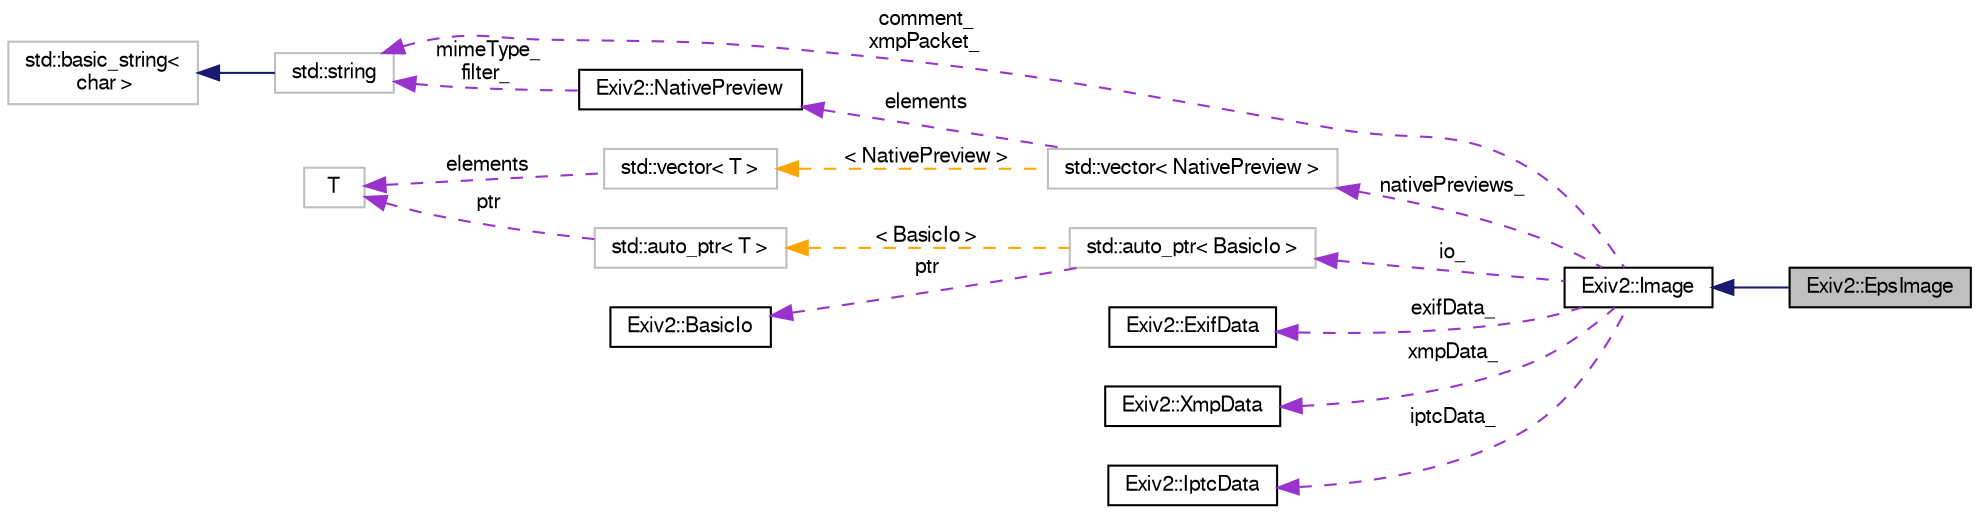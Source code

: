 digraph "Exiv2::EpsImage"
{
  edge [fontname="FreeSans",fontsize="10",labelfontname="FreeSans",labelfontsize="10"];
  node [fontname="FreeSans",fontsize="10",shape=record];
  rankdir="LR";
  Node1 [label="Exiv2::EpsImage",height=0.2,width=0.4,color="black", fillcolor="grey75", style="filled" fontcolor="black"];
  Node2 -> Node1 [dir="back",color="midnightblue",fontsize="10",style="solid",fontname="FreeSans"];
  Node2 [label="Exiv2::Image",height=0.2,width=0.4,color="black", fillcolor="white", style="filled",URL="$classExiv2_1_1Image.html",tooltip="Abstract base class defining the interface for an image. This is the top-level interface to the Exiv2..."];
  Node3 -> Node2 [dir="back",color="darkorchid3",fontsize="10",style="dashed",label=" nativePreviews_" ,fontname="FreeSans"];
  Node3 [label="std::vector\< NativePreview \>",height=0.2,width=0.4,color="grey75", fillcolor="white", style="filled"];
  Node4 -> Node3 [dir="back",color="darkorchid3",fontsize="10",style="dashed",label=" elements" ,fontname="FreeSans"];
  Node4 [label="Exiv2::NativePreview",height=0.2,width=0.4,color="black", fillcolor="white", style="filled",URL="$structExiv2_1_1NativePreview.html",tooltip="Native preview information. This is meant to be used only by the PreviewManager. "];
  Node5 -> Node4 [dir="back",color="darkorchid3",fontsize="10",style="dashed",label=" mimeType_\nfilter_" ,fontname="FreeSans"];
  Node5 [label="std::string",height=0.2,width=0.4,color="grey75", fillcolor="white", style="filled",tooltip="STL class. "];
  Node6 -> Node5 [dir="back",color="midnightblue",fontsize="10",style="solid",fontname="FreeSans"];
  Node6 [label="std::basic_string\<\l char \>",height=0.2,width=0.4,color="grey75", fillcolor="white", style="filled",tooltip="STL class. "];
  Node7 -> Node3 [dir="back",color="orange",fontsize="10",style="dashed",label=" \< NativePreview \>" ,fontname="FreeSans"];
  Node7 [label="std::vector\< T \>",height=0.2,width=0.4,color="grey75", fillcolor="white", style="filled",tooltip="STL class. "];
  Node8 -> Node7 [dir="back",color="darkorchid3",fontsize="10",style="dashed",label=" elements" ,fontname="FreeSans"];
  Node8 [label="T",height=0.2,width=0.4,color="grey75", fillcolor="white", style="filled"];
  Node9 -> Node2 [dir="back",color="darkorchid3",fontsize="10",style="dashed",label=" exifData_" ,fontname="FreeSans"];
  Node9 [label="Exiv2::ExifData",height=0.2,width=0.4,color="black", fillcolor="white", style="filled",URL="$classExiv2_1_1ExifData.html",tooltip="A container for Exif data. This is a top-level class of the Exiv2 library. The container holds Exifda..."];
  Node10 -> Node2 [dir="back",color="darkorchid3",fontsize="10",style="dashed",label=" xmpData_" ,fontname="FreeSans"];
  Node10 [label="Exiv2::XmpData",height=0.2,width=0.4,color="black", fillcolor="white", style="filled",URL="$classExiv2_1_1XmpData.html",tooltip="A container for XMP data. This is a top-level class of the Exiv2 library. "];
  Node5 -> Node2 [dir="back",color="darkorchid3",fontsize="10",style="dashed",label=" comment_\nxmpPacket_" ,fontname="FreeSans"];
  Node11 -> Node2 [dir="back",color="darkorchid3",fontsize="10",style="dashed",label=" iptcData_" ,fontname="FreeSans"];
  Node11 [label="Exiv2::IptcData",height=0.2,width=0.4,color="black", fillcolor="white", style="filled",URL="$classExiv2_1_1IptcData.html",tooltip="A container for IPTC data. This is a top-level class of the Exiv2 library. "];
  Node12 -> Node2 [dir="back",color="darkorchid3",fontsize="10",style="dashed",label=" io_" ,fontname="FreeSans"];
  Node12 [label="std::auto_ptr\< BasicIo \>",height=0.2,width=0.4,color="grey75", fillcolor="white", style="filled"];
  Node13 -> Node12 [dir="back",color="darkorchid3",fontsize="10",style="dashed",label=" ptr" ,fontname="FreeSans"];
  Node13 [label="Exiv2::BasicIo",height=0.2,width=0.4,color="black", fillcolor="white", style="filled",URL="$classExiv2_1_1BasicIo.html",tooltip="An interface for simple binary IO. "];
  Node14 -> Node12 [dir="back",color="orange",fontsize="10",style="dashed",label=" \< BasicIo \>" ,fontname="FreeSans"];
  Node14 [label="std::auto_ptr\< T \>",height=0.2,width=0.4,color="grey75", fillcolor="white", style="filled",tooltip="STL class. "];
  Node8 -> Node14 [dir="back",color="darkorchid3",fontsize="10",style="dashed",label=" ptr" ,fontname="FreeSans"];
}
